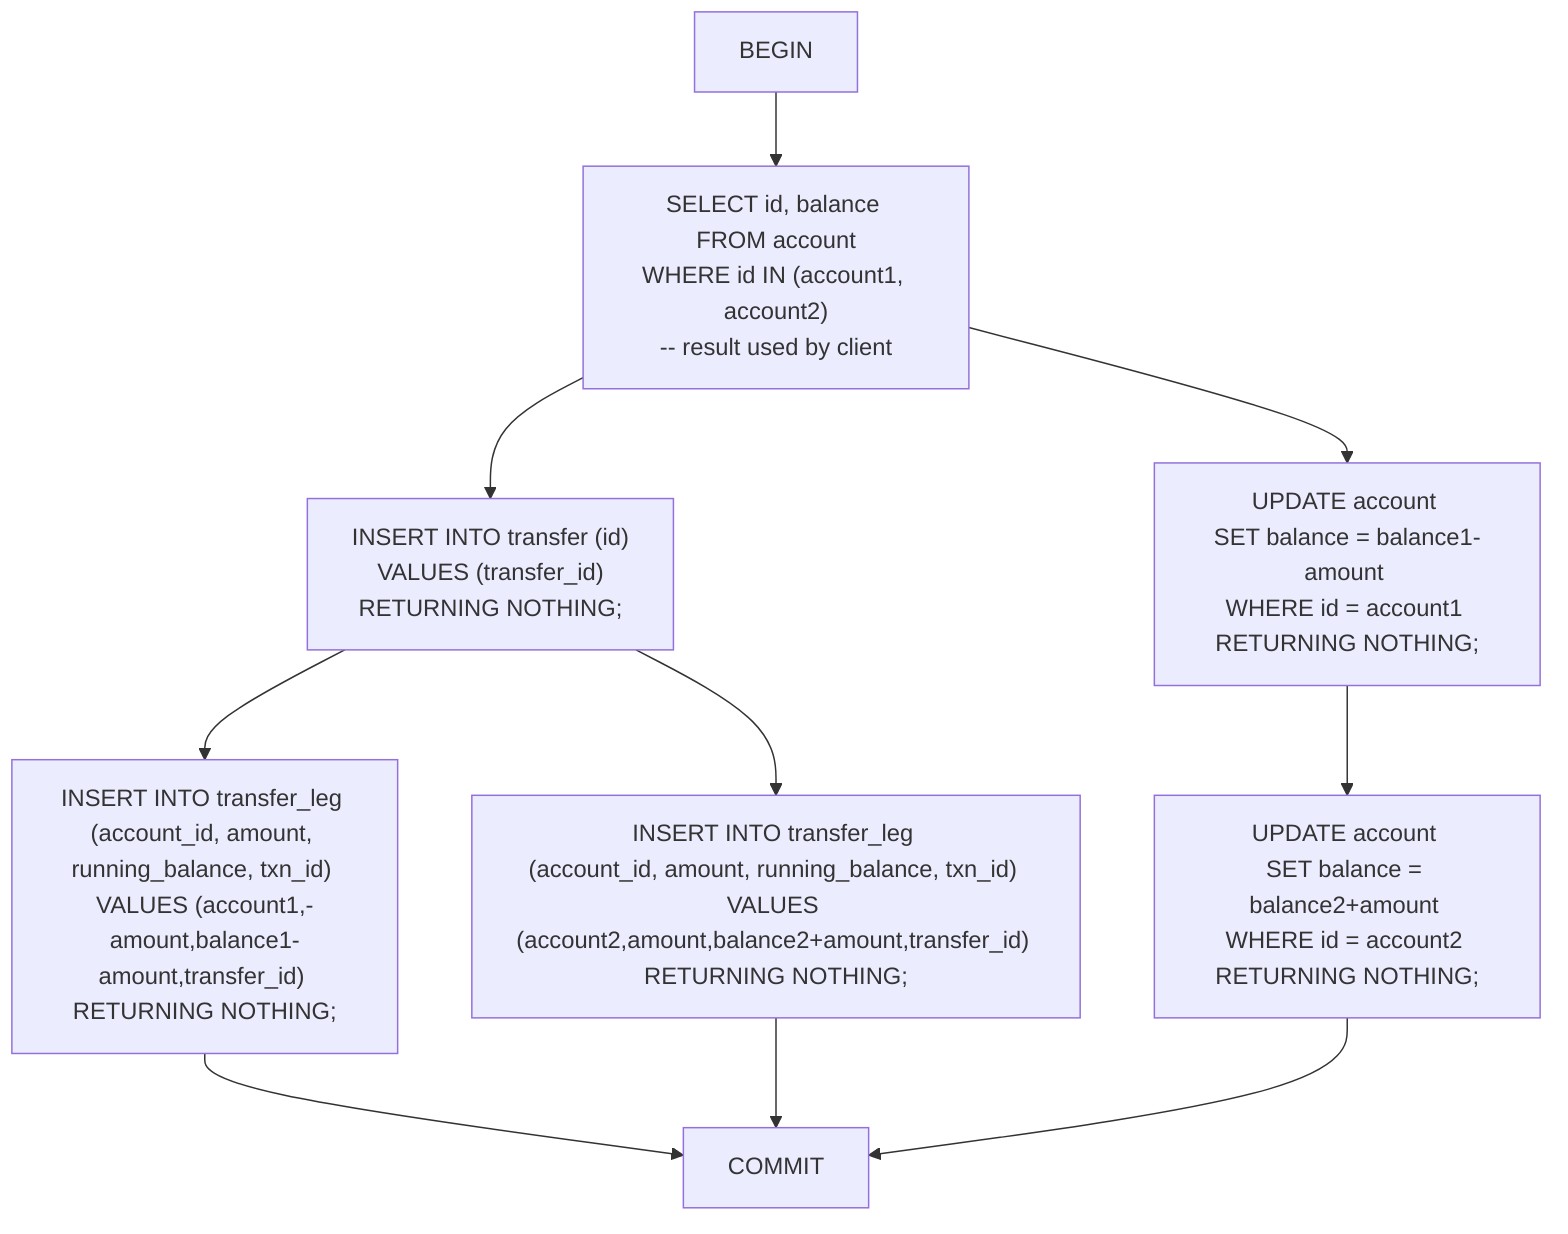 graph TB
BEGIN
S1["SELECT id, balance <br/> FROM account <br/>WHERE id IN (account1, account2)<br/>-- result used by client"]
S2["INSERT INTO transfer (id) <br/>VALUES (transfer_id) <br/>RETURNING NOTHING;"]
S3["INSERT INTO transfer_leg <br/>(account_id, amount, running_balance, txn_id) <br/>VALUES (account1,-amount,balance1-amount,transfer_id) <br/>RETURNING NOTHING;"]
S4["INSERT INTO transfer_leg <br/>(account_id, amount, running_balance, txn_id) <br/>VALUES (account2,amount,balance2+amount,transfer_id) <br/>RETURNING NOTHING;"]
S5["UPDATE account <br/>SET balance = balance1-amount <br/>WHERE id = account1 <br/>RETURNING NOTHING;"]
S6["UPDATE account <br/>SET balance = balance2+amount <br/>WHERE id = account2 <br/>RETURNING NOTHING;"]
COMMIT
BEGIN-->S1
S1-->S2
S2-->S3
S2-->S4
S1-->S5
S5-->S6
S3-->COMMIT
S4-->COMMIT
S6-->COMMIT